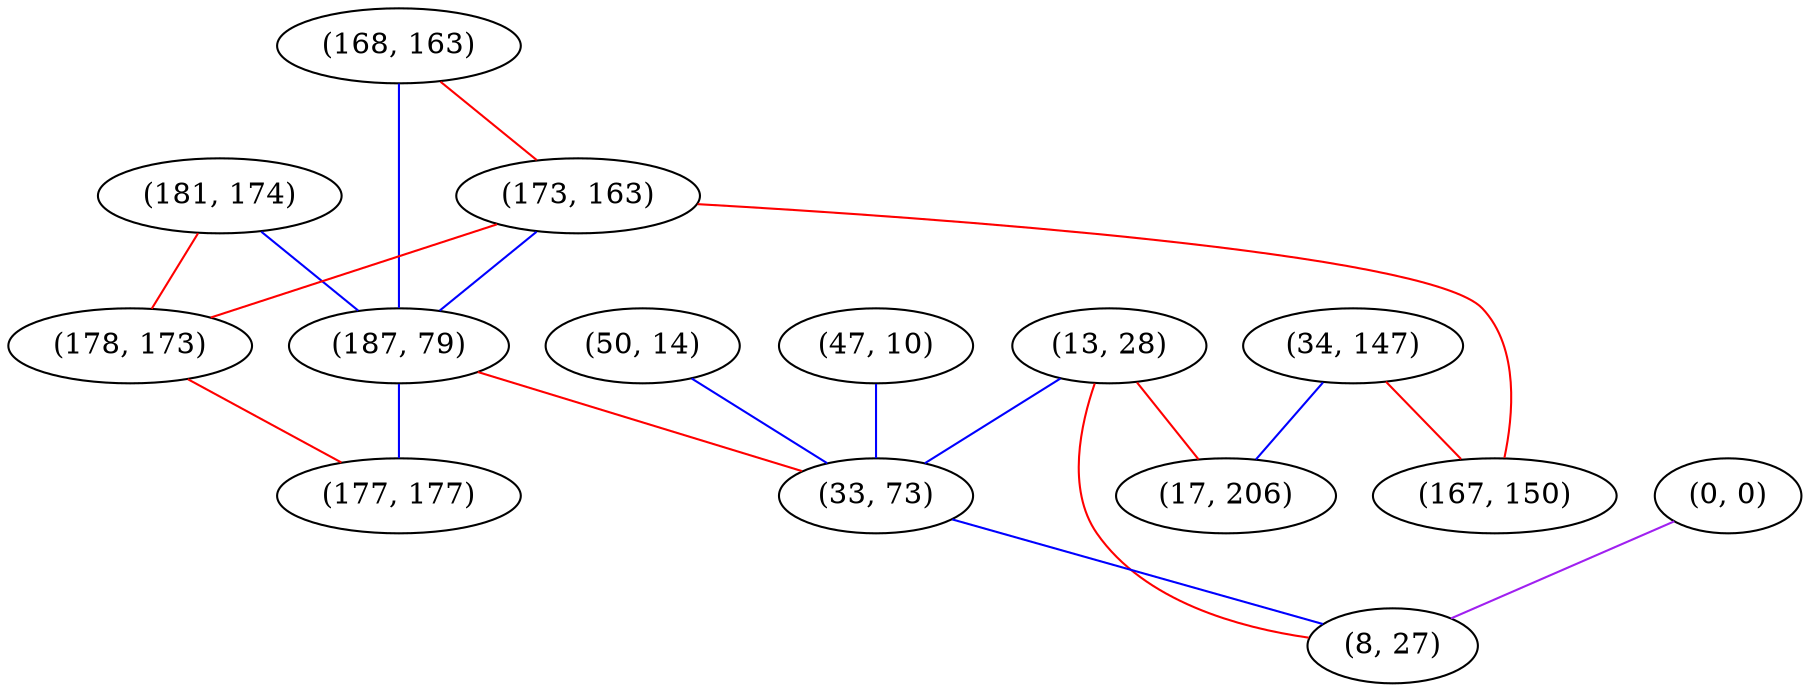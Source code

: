 graph "" {
"(181, 174)";
"(168, 163)";
"(0, 0)";
"(34, 147)";
"(173, 163)";
"(187, 79)";
"(50, 14)";
"(178, 173)";
"(47, 10)";
"(177, 177)";
"(13, 28)";
"(33, 73)";
"(8, 27)";
"(17, 206)";
"(167, 150)";
"(181, 174)" -- "(187, 79)"  [color=blue, key=0, weight=3];
"(181, 174)" -- "(178, 173)"  [color=red, key=0, weight=1];
"(168, 163)" -- "(187, 79)"  [color=blue, key=0, weight=3];
"(168, 163)" -- "(173, 163)"  [color=red, key=0, weight=1];
"(0, 0)" -- "(8, 27)"  [color=purple, key=0, weight=4];
"(34, 147)" -- "(167, 150)"  [color=red, key=0, weight=1];
"(34, 147)" -- "(17, 206)"  [color=blue, key=0, weight=3];
"(173, 163)" -- "(187, 79)"  [color=blue, key=0, weight=3];
"(173, 163)" -- "(167, 150)"  [color=red, key=0, weight=1];
"(173, 163)" -- "(178, 173)"  [color=red, key=0, weight=1];
"(187, 79)" -- "(177, 177)"  [color=blue, key=0, weight=3];
"(187, 79)" -- "(33, 73)"  [color=red, key=0, weight=1];
"(50, 14)" -- "(33, 73)"  [color=blue, key=0, weight=3];
"(178, 173)" -- "(177, 177)"  [color=red, key=0, weight=1];
"(47, 10)" -- "(33, 73)"  [color=blue, key=0, weight=3];
"(13, 28)" -- "(8, 27)"  [color=red, key=0, weight=1];
"(13, 28)" -- "(17, 206)"  [color=red, key=0, weight=1];
"(13, 28)" -- "(33, 73)"  [color=blue, key=0, weight=3];
"(33, 73)" -- "(8, 27)"  [color=blue, key=0, weight=3];
}
